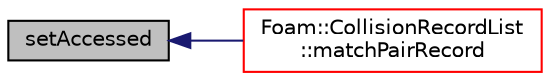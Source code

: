 digraph "setAccessed"
{
  bgcolor="transparent";
  edge [fontname="Helvetica",fontsize="10",labelfontname="Helvetica",labelfontsize="10"];
  node [fontname="Helvetica",fontsize="10",shape=record];
  rankdir="LR";
  Node1 [label="setAccessed",height=0.2,width=0.4,color="black", fillcolor="grey75", style="filled", fontcolor="black"];
  Node1 -> Node2 [dir="back",color="midnightblue",fontsize="10",style="solid",fontname="Helvetica"];
  Node2 [label="Foam::CollisionRecordList\l::matchPairRecord",height=0.2,width=0.4,color="red",URL="$a00310.html#a10f9e3b2e51493ec68e0a159cb514afe",tooltip="Enquires if the proc and id pair of the other particle are. "];
}
